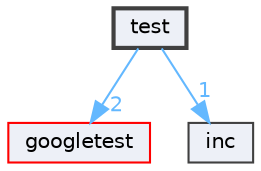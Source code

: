 digraph "test"
{
 // LATEX_PDF_SIZE
  bgcolor="transparent";
  edge [fontname=Helvetica,fontsize=10,labelfontname=Helvetica,labelfontsize=10];
  node [fontname=Helvetica,fontsize=10,shape=box,height=0.2,width=0.4];
  compound=true
  dir_13e138d54eb8818da29c3992edef070a [label="test", fillcolor="#edf0f7", color="grey25", style="filled,bold", URL="dir_13e138d54eb8818da29c3992edef070a.html",tooltip=""];
  dir_2879053b84896c12ffc7981c1bfbc532 [label="googletest", fillcolor="#edf0f7", color="red", style="filled", URL="dir_2879053b84896c12ffc7981c1bfbc532.html",tooltip=""];
  dir_bfccd401955b95cf8c75461437045ac0 [label="inc", fillcolor="#edf0f7", color="grey25", style="filled", URL="dir_bfccd401955b95cf8c75461437045ac0.html",tooltip=""];
  dir_13e138d54eb8818da29c3992edef070a->dir_2879053b84896c12ffc7981c1bfbc532 [headlabel="2", labeldistance=1.5 headhref="dir_000206_000100.html" href="dir_000206_000100.html" color="steelblue1" fontcolor="steelblue1"];
  dir_13e138d54eb8818da29c3992edef070a->dir_bfccd401955b95cf8c75461437045ac0 [headlabel="1", labeldistance=1.5 headhref="dir_000206_000115.html" href="dir_000206_000115.html" color="steelblue1" fontcolor="steelblue1"];
}

